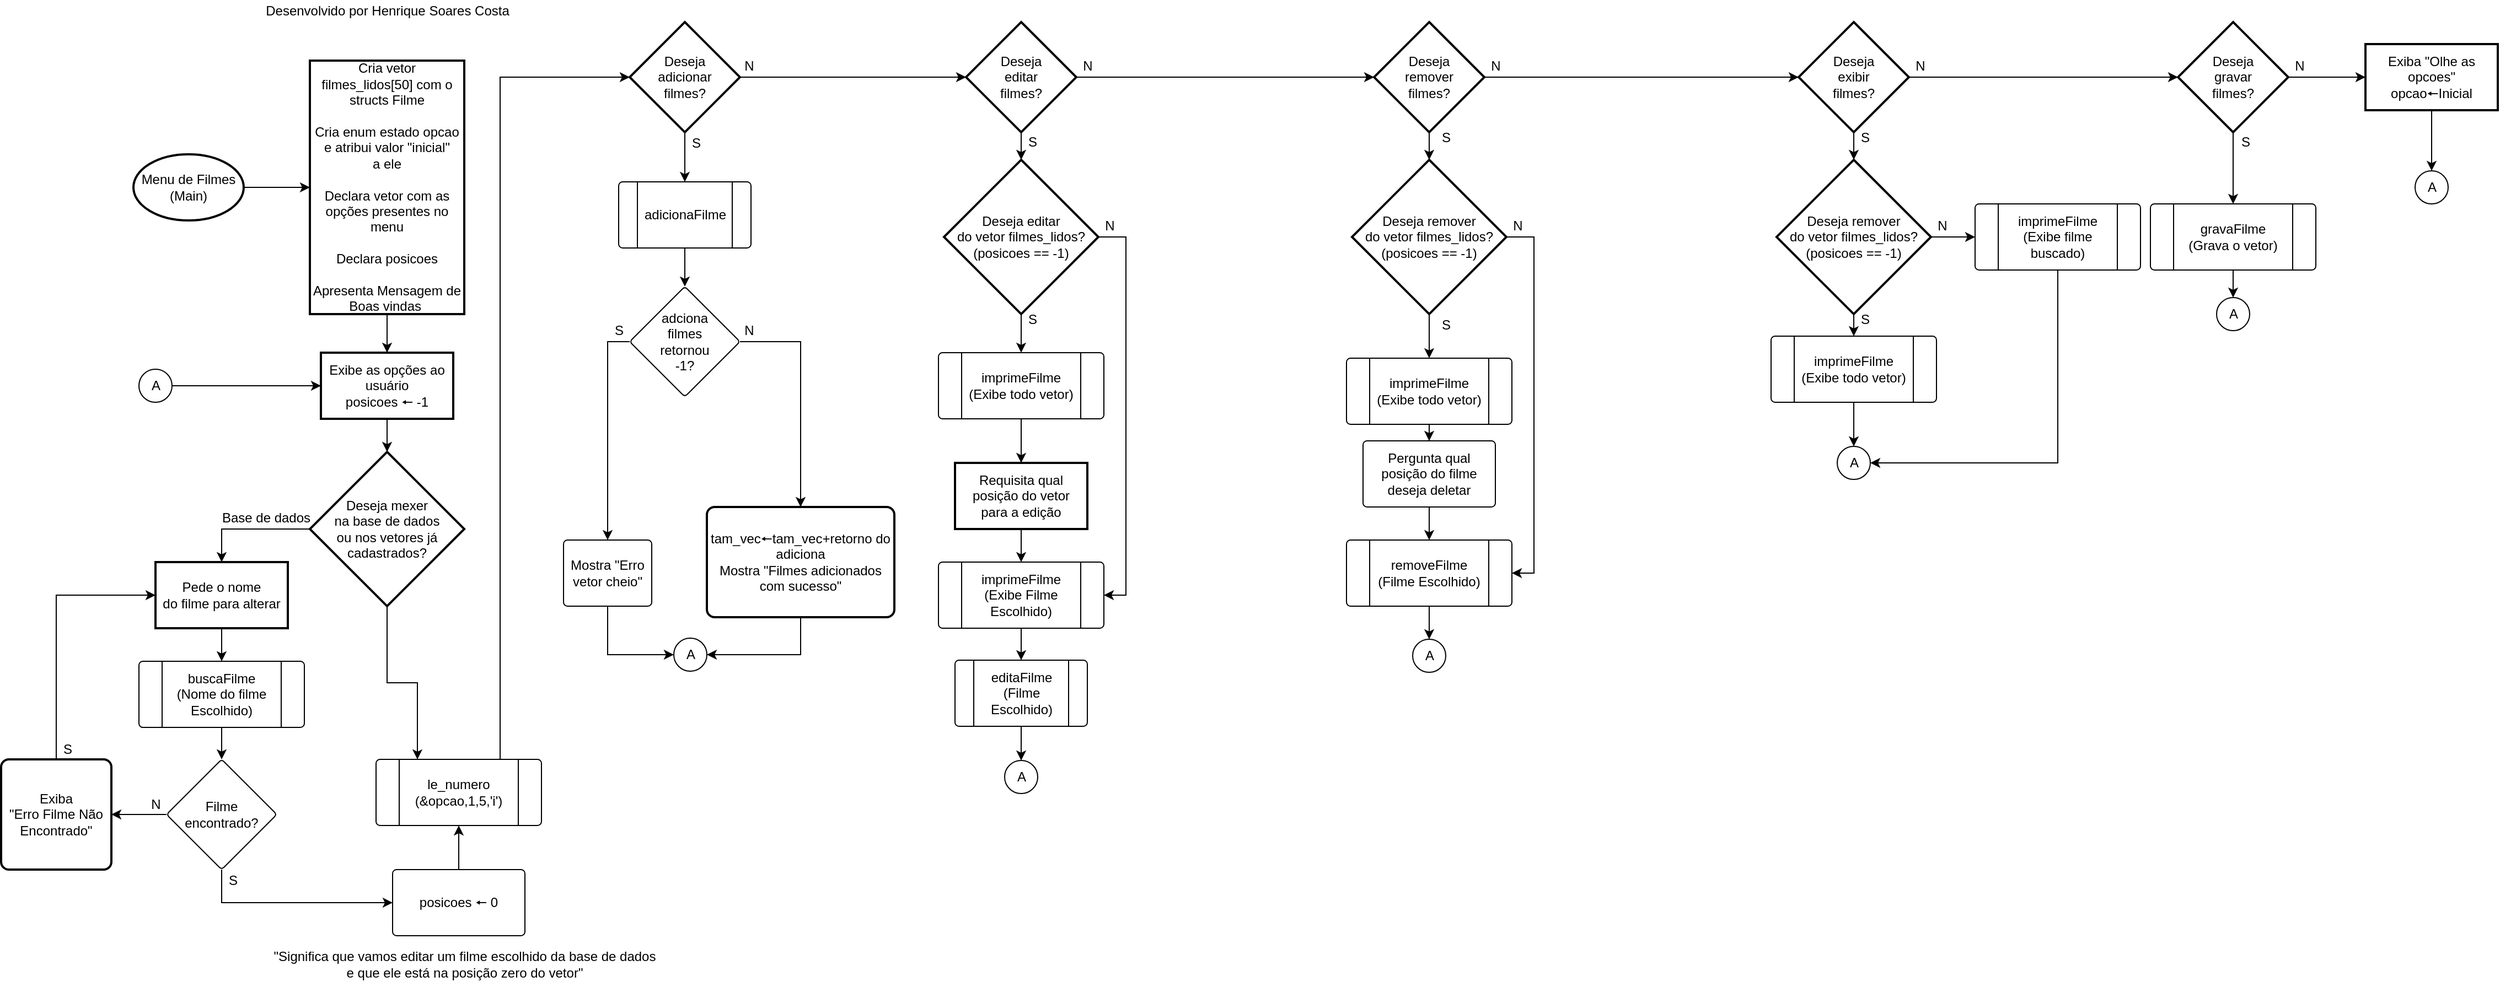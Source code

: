 <mxfile version="16.1.2" type="device"><diagram id="Ud6XmP46p4mkjTQLq35C" name="Página-1"><mxGraphModel dx="1929" dy="553" grid="1" gridSize="10" guides="1" tooltips="1" connect="1" arrows="1" fold="1" page="1" pageScale="1" pageWidth="827" pageHeight="1169" math="0" shadow="0"><root><mxCell id="0"/><mxCell id="1" parent="0"/><mxCell id="98pu4lD_lLk-Yy8EJaFT-117" style="edgeStyle=orthogonalEdgeStyle;rounded=0;orthogonalLoop=1;jettySize=auto;html=1;exitX=1;exitY=0.5;exitDx=0;exitDy=0;exitPerimeter=0;entryX=0;entryY=0.5;entryDx=0;entryDy=0;" parent="1" source="AHd52NthcPXAeGz-p5AB-1" target="AHd52NthcPXAeGz-p5AB-3" edge="1"><mxGeometry relative="1" as="geometry"/></mxCell><mxCell id="AHd52NthcPXAeGz-p5AB-1" value="Menu de Filmes&lt;br&gt;(Main)" style="strokeWidth=2;html=1;shape=mxgraph.flowchart.start_1;whiteSpace=wrap;" parent="1" vertex="1"><mxGeometry x="-200" y="140" width="100" height="60" as="geometry"/></mxCell><mxCell id="AHd52NthcPXAeGz-p5AB-2" value="Desenvolvido por Henrique Soares Costa" style="text;html=1;align=center;verticalAlign=middle;resizable=0;points=[];autosize=1;strokeColor=none;fillColor=none;" parent="1" vertex="1"><mxGeometry x="-90" width="240" height="20" as="geometry"/></mxCell><mxCell id="AHd52NthcPXAeGz-p5AB-7" value="" style="edgeStyle=orthogonalEdgeStyle;rounded=0;orthogonalLoop=1;jettySize=auto;html=1;" parent="1" source="AHd52NthcPXAeGz-p5AB-3" target="AHd52NthcPXAeGz-p5AB-6" edge="1"><mxGeometry relative="1" as="geometry"/></mxCell><mxCell id="AHd52NthcPXAeGz-p5AB-3" value="Cria vetor filmes_lidos[50] com o structs Filme&lt;br&gt;&lt;br&gt;Cria enum estado opcao&lt;br&gt;e atribui valor &quot;inicial&quot;&lt;br&gt;a ele&lt;br&gt;&lt;br&gt;Declara vetor com as opções presentes no menu&lt;br&gt;&lt;br&gt;Declara posicoes&lt;br&gt;&lt;br&gt;Apresenta Mensagem de Boas vindas&amp;nbsp;" style="whiteSpace=wrap;html=1;strokeWidth=2;" parent="1" vertex="1"><mxGeometry x="-40" y="55" width="140" height="230" as="geometry"/></mxCell><mxCell id="98pu4lD_lLk-Yy8EJaFT-124" value="" style="edgeStyle=orthogonalEdgeStyle;rounded=0;orthogonalLoop=1;jettySize=auto;html=1;" parent="1" source="AHd52NthcPXAeGz-p5AB-6" target="98pu4lD_lLk-Yy8EJaFT-123" edge="1"><mxGeometry relative="1" as="geometry"/></mxCell><mxCell id="AHd52NthcPXAeGz-p5AB-6" value="Exibe as opções ao&lt;br&gt;usuário&lt;br&gt;posicoes 🠔 -1" style="whiteSpace=wrap;html=1;strokeWidth=2;" parent="1" vertex="1"><mxGeometry x="-30" y="320" width="120" height="60" as="geometry"/></mxCell><mxCell id="98pu4lD_lLk-Yy8EJaFT-134" style="edgeStyle=orthogonalEdgeStyle;rounded=0;orthogonalLoop=1;jettySize=auto;html=1;exitX=0.75;exitY=0;exitDx=0;exitDy=0;entryX=0;entryY=0.5;entryDx=0;entryDy=0;entryPerimeter=0;" parent="1" source="AHd52NthcPXAeGz-p5AB-107" target="AHd52NthcPXAeGz-p5AB-115" edge="1"><mxGeometry relative="1" as="geometry"/></mxCell><mxCell id="AHd52NthcPXAeGz-p5AB-107" value="le_numero&lt;br&gt;(&amp;amp;opcao,1,5,'i')" style="verticalLabelPosition=middle;verticalAlign=middle;html=1;shape=process;whiteSpace=wrap;rounded=1;size=0.14;arcSize=6;labelPosition=center;align=center;" parent="1" vertex="1"><mxGeometry x="20" y="689" width="150" height="60" as="geometry"/></mxCell><mxCell id="98pu4lD_lLk-Yy8EJaFT-3" style="edgeStyle=orthogonalEdgeStyle;rounded=0;orthogonalLoop=1;jettySize=auto;html=1;exitX=0.5;exitY=1;exitDx=0;exitDy=0;exitPerimeter=0;entryX=0.5;entryY=0;entryDx=0;entryDy=0;" parent="1" source="AHd52NthcPXAeGz-p5AB-115" target="98pu4lD_lLk-Yy8EJaFT-2" edge="1"><mxGeometry relative="1" as="geometry"/></mxCell><mxCell id="98pu4lD_lLk-Yy8EJaFT-22" value="" style="edgeStyle=orthogonalEdgeStyle;rounded=0;orthogonalLoop=1;jettySize=auto;html=1;" parent="1" source="AHd52NthcPXAeGz-p5AB-115" target="98pu4lD_lLk-Yy8EJaFT-21" edge="1"><mxGeometry relative="1" as="geometry"/></mxCell><mxCell id="AHd52NthcPXAeGz-p5AB-115" value="Deseja&lt;br&gt;adicionar&lt;br&gt;filmes?" style="strokeWidth=2;html=1;shape=mxgraph.flowchart.decision;whiteSpace=wrap;" parent="1" vertex="1"><mxGeometry x="250" y="20" width="100" height="100" as="geometry"/></mxCell><mxCell id="98pu4lD_lLk-Yy8EJaFT-5" value="" style="edgeStyle=orthogonalEdgeStyle;rounded=0;orthogonalLoop=1;jettySize=auto;html=1;" parent="1" source="98pu4lD_lLk-Yy8EJaFT-2" target="98pu4lD_lLk-Yy8EJaFT-4" edge="1"><mxGeometry relative="1" as="geometry"/></mxCell><mxCell id="98pu4lD_lLk-Yy8EJaFT-2" value="adicionaFilme" style="verticalLabelPosition=middle;verticalAlign=middle;html=1;shape=process;whiteSpace=wrap;rounded=1;size=0.14;arcSize=6;labelPosition=center;align=center;" parent="1" vertex="1"><mxGeometry x="240" y="165" width="120" height="60" as="geometry"/></mxCell><mxCell id="98pu4lD_lLk-Yy8EJaFT-24" style="edgeStyle=orthogonalEdgeStyle;rounded=0;orthogonalLoop=1;jettySize=auto;html=1;exitX=0;exitY=0.5;exitDx=0;exitDy=0;entryX=0.5;entryY=0;entryDx=0;entryDy=0;" parent="1" source="98pu4lD_lLk-Yy8EJaFT-4" target="98pu4lD_lLk-Yy8EJaFT-16" edge="1"><mxGeometry relative="1" as="geometry"/></mxCell><mxCell id="98pu4lD_lLk-Yy8EJaFT-25" style="edgeStyle=orthogonalEdgeStyle;rounded=0;orthogonalLoop=1;jettySize=auto;html=1;exitX=1;exitY=0.5;exitDx=0;exitDy=0;entryX=0.5;entryY=0;entryDx=0;entryDy=0;" parent="1" source="98pu4lD_lLk-Yy8EJaFT-4" target="98pu4lD_lLk-Yy8EJaFT-7" edge="1"><mxGeometry relative="1" as="geometry"/></mxCell><mxCell id="98pu4lD_lLk-Yy8EJaFT-4" value="adciona&lt;br&gt;filmes&lt;br&gt;retornou&lt;br&gt;-1?" style="rhombus;whiteSpace=wrap;html=1;rounded=1;arcSize=6;" parent="1" vertex="1"><mxGeometry x="250" y="260" width="100" height="100" as="geometry"/></mxCell><mxCell id="98pu4lD_lLk-Yy8EJaFT-28" style="edgeStyle=orthogonalEdgeStyle;rounded=0;orthogonalLoop=1;jettySize=auto;html=1;exitX=0.5;exitY=1;exitDx=0;exitDy=0;entryX=1;entryY=0.5;entryDx=0;entryDy=0;entryPerimeter=0;" parent="1" source="98pu4lD_lLk-Yy8EJaFT-7" target="98pu4lD_lLk-Yy8EJaFT-19" edge="1"><mxGeometry relative="1" as="geometry"/></mxCell><mxCell id="98pu4lD_lLk-Yy8EJaFT-7" value="tam_vec🠔tam_vec+retorno do adiciona&lt;br&gt;Mostra &quot;Filmes adicionados com sucesso&quot;" style="rounded=1;whiteSpace=wrap;html=1;absoluteArcSize=1;arcSize=14;strokeWidth=2;" parent="1" vertex="1"><mxGeometry x="320" y="460" width="170" height="100" as="geometry"/></mxCell><mxCell id="98pu4lD_lLk-Yy8EJaFT-12" style="edgeStyle=orthogonalEdgeStyle;rounded=0;orthogonalLoop=1;jettySize=auto;html=1;exitX=1;exitY=0.5;exitDx=0;exitDy=0;exitPerimeter=0;entryX=0;entryY=0.5;entryDx=0;entryDy=0;" parent="1" source="98pu4lD_lLk-Yy8EJaFT-11" target="AHd52NthcPXAeGz-p5AB-6" edge="1"><mxGeometry relative="1" as="geometry"/></mxCell><mxCell id="98pu4lD_lLk-Yy8EJaFT-11" value="A" style="verticalLabelPosition=middle;verticalAlign=middle;html=1;shape=mxgraph.flowchart.on-page_reference;labelPosition=center;align=center;" parent="1" vertex="1"><mxGeometry x="-195" y="335" width="30" height="30" as="geometry"/></mxCell><mxCell id="98pu4lD_lLk-Yy8EJaFT-14" value="N" style="text;html=1;align=center;verticalAlign=middle;resizable=0;points=[];autosize=1;strokeColor=none;fillColor=none;" parent="1" vertex="1"><mxGeometry x="348" y="290" width="20" height="20" as="geometry"/></mxCell><mxCell id="98pu4lD_lLk-Yy8EJaFT-15" value="S" style="text;html=1;align=center;verticalAlign=middle;resizable=0;points=[];autosize=1;strokeColor=none;fillColor=none;" parent="1" vertex="1"><mxGeometry x="300" y="120" width="20" height="20" as="geometry"/></mxCell><mxCell id="98pu4lD_lLk-Yy8EJaFT-27" style="edgeStyle=orthogonalEdgeStyle;rounded=0;orthogonalLoop=1;jettySize=auto;html=1;exitX=0.5;exitY=1;exitDx=0;exitDy=0;entryX=0;entryY=0.5;entryDx=0;entryDy=0;entryPerimeter=0;" parent="1" source="98pu4lD_lLk-Yy8EJaFT-16" target="98pu4lD_lLk-Yy8EJaFT-19" edge="1"><mxGeometry relative="1" as="geometry"/></mxCell><mxCell id="98pu4lD_lLk-Yy8EJaFT-16" value="Mostra &quot;Erro vetor cheio&quot;" style="whiteSpace=wrap;html=1;rounded=1;arcSize=6;" parent="1" vertex="1"><mxGeometry x="190" y="490" width="80" height="60" as="geometry"/></mxCell><mxCell id="98pu4lD_lLk-Yy8EJaFT-19" value="A" style="verticalLabelPosition=middle;verticalAlign=middle;html=1;shape=mxgraph.flowchart.on-page_reference;labelPosition=center;align=center;" parent="1" vertex="1"><mxGeometry x="290" y="579" width="30" height="30" as="geometry"/></mxCell><mxCell id="98pu4lD_lLk-Yy8EJaFT-55" value="" style="edgeStyle=orthogonalEdgeStyle;rounded=0;orthogonalLoop=1;jettySize=auto;html=1;" parent="1" source="98pu4lD_lLk-Yy8EJaFT-21" target="98pu4lD_lLk-Yy8EJaFT-54" edge="1"><mxGeometry relative="1" as="geometry"/></mxCell><mxCell id="fxaLZQogi-Dg_vudFJuK-3" style="edgeStyle=orthogonalEdgeStyle;rounded=0;orthogonalLoop=1;jettySize=auto;html=1;exitX=0.5;exitY=1;exitDx=0;exitDy=0;exitPerimeter=0;entryX=0.5;entryY=0;entryDx=0;entryDy=0;" edge="1" parent="1" source="98pu4lD_lLk-Yy8EJaFT-21" target="98pu4lD_lLk-Yy8EJaFT-32"><mxGeometry relative="1" as="geometry"/></mxCell><mxCell id="98pu4lD_lLk-Yy8EJaFT-21" value="Deseja&lt;br&gt;editar&lt;br&gt;filmes?" style="strokeWidth=2;html=1;shape=mxgraph.flowchart.decision;whiteSpace=wrap;" parent="1" vertex="1"><mxGeometry x="555" y="20" width="100" height="100" as="geometry"/></mxCell><mxCell id="98pu4lD_lLk-Yy8EJaFT-23" value="N" style="text;html=1;align=center;verticalAlign=middle;resizable=0;points=[];autosize=1;strokeColor=none;fillColor=none;" parent="1" vertex="1"><mxGeometry x="348" y="50" width="20" height="20" as="geometry"/></mxCell><mxCell id="98pu4lD_lLk-Yy8EJaFT-26" value="S" style="text;html=1;align=center;verticalAlign=middle;resizable=0;points=[];autosize=1;strokeColor=none;fillColor=none;" parent="1" vertex="1"><mxGeometry x="230" y="290" width="20" height="20" as="geometry"/></mxCell><mxCell id="98pu4lD_lLk-Yy8EJaFT-31" value="S" style="text;html=1;align=center;verticalAlign=middle;resizable=0;points=[];autosize=1;strokeColor=none;fillColor=none;" parent="1" vertex="1"><mxGeometry x="605" y="119" width="20" height="20" as="geometry"/></mxCell><mxCell id="98pu4lD_lLk-Yy8EJaFT-58" style="edgeStyle=orthogonalEdgeStyle;rounded=0;orthogonalLoop=1;jettySize=auto;html=1;exitX=0.5;exitY=1;exitDx=0;exitDy=0;entryX=0.5;entryY=0;entryDx=0;entryDy=0;" parent="1" source="98pu4lD_lLk-Yy8EJaFT-32" target="98pu4lD_lLk-Yy8EJaFT-57" edge="1"><mxGeometry relative="1" as="geometry"/></mxCell><mxCell id="98pu4lD_lLk-Yy8EJaFT-135" style="edgeStyle=orthogonalEdgeStyle;rounded=0;orthogonalLoop=1;jettySize=auto;html=1;exitX=1;exitY=0.5;exitDx=0;exitDy=0;entryX=1;entryY=0.5;entryDx=0;entryDy=0;" parent="1" source="98pu4lD_lLk-Yy8EJaFT-32" target="98pu4lD_lLk-Yy8EJaFT-39" edge="1"><mxGeometry relative="1" as="geometry"/></mxCell><mxCell id="98pu4lD_lLk-Yy8EJaFT-32" value="Deseja editar &lt;br&gt;do vetor filmes_lidos?&lt;br&gt;(posicoes == -1)" style="rhombus;whiteSpace=wrap;html=1;strokeWidth=2;" parent="1" vertex="1"><mxGeometry x="535" y="145" width="140" height="140" as="geometry"/></mxCell><mxCell id="98pu4lD_lLk-Yy8EJaFT-40" style="edgeStyle=orthogonalEdgeStyle;rounded=0;orthogonalLoop=1;jettySize=auto;html=1;exitX=0.5;exitY=1;exitDx=0;exitDy=0;entryX=0.5;entryY=0;entryDx=0;entryDy=0;" parent="1" source="98pu4lD_lLk-Yy8EJaFT-34" target="98pu4lD_lLk-Yy8EJaFT-39" edge="1"><mxGeometry relative="1" as="geometry"/></mxCell><mxCell id="98pu4lD_lLk-Yy8EJaFT-34" value="Requisita qual posição do vetor&lt;br&gt;para a edição" style="whiteSpace=wrap;html=1;strokeWidth=2;" parent="1" vertex="1"><mxGeometry x="545" y="420" width="120" height="60" as="geometry"/></mxCell><mxCell id="98pu4lD_lLk-Yy8EJaFT-36" value="S" style="text;html=1;align=center;verticalAlign=middle;resizable=0;points=[];autosize=1;strokeColor=none;fillColor=none;" parent="1" vertex="1"><mxGeometry x="605" y="280" width="20" height="20" as="geometry"/></mxCell><mxCell id="98pu4lD_lLk-Yy8EJaFT-42" style="edgeStyle=orthogonalEdgeStyle;rounded=0;orthogonalLoop=1;jettySize=auto;html=1;exitX=0.5;exitY=1;exitDx=0;exitDy=0;entryX=0.5;entryY=0;entryDx=0;entryDy=0;" parent="1" source="98pu4lD_lLk-Yy8EJaFT-39" target="98pu4lD_lLk-Yy8EJaFT-41" edge="1"><mxGeometry relative="1" as="geometry"/></mxCell><mxCell id="98pu4lD_lLk-Yy8EJaFT-39" value="imprimeFilme&lt;br&gt;(Exibe Filme Escolhido)" style="verticalLabelPosition=middle;verticalAlign=middle;html=1;shape=process;whiteSpace=wrap;rounded=1;size=0.14;arcSize=6;labelPosition=center;align=center;" parent="1" vertex="1"><mxGeometry x="530" y="510" width="150" height="60" as="geometry"/></mxCell><mxCell id="98pu4lD_lLk-Yy8EJaFT-44" style="edgeStyle=orthogonalEdgeStyle;rounded=0;orthogonalLoop=1;jettySize=auto;html=1;exitX=0.5;exitY=1;exitDx=0;exitDy=0;entryX=0.5;entryY=0;entryDx=0;entryDy=0;entryPerimeter=0;" parent="1" source="98pu4lD_lLk-Yy8EJaFT-41" target="98pu4lD_lLk-Yy8EJaFT-43" edge="1"><mxGeometry relative="1" as="geometry"/></mxCell><mxCell id="98pu4lD_lLk-Yy8EJaFT-41" value="editaFilme&lt;br&gt;(Filme Escolhido)" style="verticalLabelPosition=middle;verticalAlign=middle;html=1;shape=process;whiteSpace=wrap;rounded=1;size=0.14;arcSize=6;labelPosition=center;align=center;" parent="1" vertex="1"><mxGeometry x="545" y="599" width="120" height="60" as="geometry"/></mxCell><mxCell id="98pu4lD_lLk-Yy8EJaFT-43" value="A" style="verticalLabelPosition=middle;verticalAlign=middle;html=1;shape=mxgraph.flowchart.on-page_reference;labelPosition=center;align=center;" parent="1" vertex="1"><mxGeometry x="590" y="690" width="30" height="30" as="geometry"/></mxCell><mxCell id="98pu4lD_lLk-Yy8EJaFT-47" value="N" style="text;html=1;align=center;verticalAlign=middle;resizable=0;points=[];autosize=1;strokeColor=none;fillColor=none;" parent="1" vertex="1"><mxGeometry x="675" y="195" width="20" height="20" as="geometry"/></mxCell><mxCell id="98pu4lD_lLk-Yy8EJaFT-84" value="" style="edgeStyle=orthogonalEdgeStyle;rounded=0;orthogonalLoop=1;jettySize=auto;html=1;" parent="1" source="98pu4lD_lLk-Yy8EJaFT-54" target="98pu4lD_lLk-Yy8EJaFT-83" edge="1"><mxGeometry relative="1" as="geometry"/></mxCell><mxCell id="fxaLZQogi-Dg_vudFJuK-6" style="edgeStyle=orthogonalEdgeStyle;rounded=0;orthogonalLoop=1;jettySize=auto;html=1;exitX=0.5;exitY=1;exitDx=0;exitDy=0;exitPerimeter=0;entryX=0.5;entryY=0;entryDx=0;entryDy=0;" edge="1" parent="1" source="98pu4lD_lLk-Yy8EJaFT-54" target="fxaLZQogi-Dg_vudFJuK-4"><mxGeometry relative="1" as="geometry"/></mxCell><mxCell id="98pu4lD_lLk-Yy8EJaFT-54" value="Deseja&lt;br&gt;remover&lt;br&gt;filmes?" style="strokeWidth=2;html=1;shape=mxgraph.flowchart.decision;whiteSpace=wrap;" parent="1" vertex="1"><mxGeometry x="925" y="20" width="100" height="100" as="geometry"/></mxCell><mxCell id="98pu4lD_lLk-Yy8EJaFT-56" value="N" style="text;html=1;align=center;verticalAlign=middle;resizable=0;points=[];autosize=1;strokeColor=none;fillColor=none;" parent="1" vertex="1"><mxGeometry x="655" y="50" width="20" height="20" as="geometry"/></mxCell><mxCell id="98pu4lD_lLk-Yy8EJaFT-59" style="edgeStyle=orthogonalEdgeStyle;rounded=0;orthogonalLoop=1;jettySize=auto;html=1;exitX=0.5;exitY=1;exitDx=0;exitDy=0;entryX=0.5;entryY=0;entryDx=0;entryDy=0;" parent="1" source="98pu4lD_lLk-Yy8EJaFT-57" target="98pu4lD_lLk-Yy8EJaFT-34" edge="1"><mxGeometry relative="1" as="geometry"/></mxCell><mxCell id="98pu4lD_lLk-Yy8EJaFT-57" value="imprimeFilme&lt;br&gt;(Exibe todo vetor)" style="verticalLabelPosition=middle;verticalAlign=middle;html=1;shape=process;whiteSpace=wrap;rounded=1;size=0.14;arcSize=6;labelPosition=center;align=center;" parent="1" vertex="1"><mxGeometry x="530" y="320" width="150" height="60" as="geometry"/></mxCell><mxCell id="98pu4lD_lLk-Yy8EJaFT-64" value="" style="edgeStyle=orthogonalEdgeStyle;rounded=0;orthogonalLoop=1;jettySize=auto;html=1;" parent="1" source="98pu4lD_lLk-Yy8EJaFT-61" target="98pu4lD_lLk-Yy8EJaFT-63" edge="1"><mxGeometry relative="1" as="geometry"/></mxCell><mxCell id="98pu4lD_lLk-Yy8EJaFT-61" value="imprimeFilme&lt;br&gt;(Exibe todo vetor)" style="verticalLabelPosition=middle;verticalAlign=middle;html=1;shape=process;whiteSpace=wrap;rounded=1;size=0.14;arcSize=6;labelPosition=center;align=center;" parent="1" vertex="1"><mxGeometry x="900" y="325" width="150" height="60" as="geometry"/></mxCell><mxCell id="98pu4lD_lLk-Yy8EJaFT-78" style="edgeStyle=orthogonalEdgeStyle;rounded=0;orthogonalLoop=1;jettySize=auto;html=1;exitX=0.5;exitY=1;exitDx=0;exitDy=0;entryX=0.5;entryY=0;entryDx=0;entryDy=0;" parent="1" source="98pu4lD_lLk-Yy8EJaFT-63" target="98pu4lD_lLk-Yy8EJaFT-77" edge="1"><mxGeometry relative="1" as="geometry"/></mxCell><mxCell id="98pu4lD_lLk-Yy8EJaFT-63" value="Pergunta qual posição do filme&lt;br&gt;deseja deletar" style="whiteSpace=wrap;html=1;rounded=1;arcSize=6;" parent="1" vertex="1"><mxGeometry x="915" y="400" width="120" height="60" as="geometry"/></mxCell><mxCell id="98pu4lD_lLk-Yy8EJaFT-65" value="S" style="text;html=1;align=center;verticalAlign=middle;resizable=0;points=[];autosize=1;strokeColor=none;fillColor=none;" parent="1" vertex="1"><mxGeometry x="980" y="115" width="20" height="20" as="geometry"/></mxCell><mxCell id="98pu4lD_lLk-Yy8EJaFT-82" style="edgeStyle=orthogonalEdgeStyle;rounded=0;orthogonalLoop=1;jettySize=auto;html=1;exitX=0.5;exitY=1;exitDx=0;exitDy=0;entryX=0.5;entryY=0;entryDx=0;entryDy=0;entryPerimeter=0;" parent="1" source="98pu4lD_lLk-Yy8EJaFT-77" target="98pu4lD_lLk-Yy8EJaFT-81" edge="1"><mxGeometry relative="1" as="geometry"/></mxCell><mxCell id="98pu4lD_lLk-Yy8EJaFT-77" value="removeFilme&lt;br&gt;(Filme Escolhido)" style="verticalLabelPosition=middle;verticalAlign=middle;html=1;shape=process;whiteSpace=wrap;rounded=1;size=0.14;arcSize=6;labelPosition=center;align=center;" parent="1" vertex="1"><mxGeometry x="900" y="490" width="150" height="60" as="geometry"/></mxCell><mxCell id="98pu4lD_lLk-Yy8EJaFT-80" value="N" style="text;html=1;align=center;verticalAlign=middle;resizable=0;points=[];autosize=1;strokeColor=none;fillColor=none;" parent="1" vertex="1"><mxGeometry x="1045" y="195" width="20" height="20" as="geometry"/></mxCell><mxCell id="98pu4lD_lLk-Yy8EJaFT-81" value="A" style="verticalLabelPosition=middle;verticalAlign=middle;html=1;shape=mxgraph.flowchart.on-page_reference;labelPosition=center;align=center;" parent="1" vertex="1"><mxGeometry x="960" y="580" width="30" height="30" as="geometry"/></mxCell><mxCell id="98pu4lD_lLk-Yy8EJaFT-105" value="" style="edgeStyle=orthogonalEdgeStyle;rounded=0;orthogonalLoop=1;jettySize=auto;html=1;" parent="1" source="98pu4lD_lLk-Yy8EJaFT-83" target="98pu4lD_lLk-Yy8EJaFT-104" edge="1"><mxGeometry relative="1" as="geometry"/></mxCell><mxCell id="fxaLZQogi-Dg_vudFJuK-10" style="edgeStyle=orthogonalEdgeStyle;rounded=0;orthogonalLoop=1;jettySize=auto;html=1;exitX=0.5;exitY=1;exitDx=0;exitDy=0;exitPerimeter=0;entryX=0.5;entryY=0;entryDx=0;entryDy=0;" edge="1" parent="1" source="98pu4lD_lLk-Yy8EJaFT-83" target="fxaLZQogi-Dg_vudFJuK-9"><mxGeometry relative="1" as="geometry"/></mxCell><mxCell id="98pu4lD_lLk-Yy8EJaFT-83" value="Deseja&lt;br&gt;exibir&lt;br&gt;filmes?" style="strokeWidth=2;html=1;shape=mxgraph.flowchart.decision;whiteSpace=wrap;" parent="1" vertex="1"><mxGeometry x="1310" y="20" width="100" height="100" as="geometry"/></mxCell><mxCell id="98pu4lD_lLk-Yy8EJaFT-85" value="N" style="text;html=1;align=center;verticalAlign=middle;resizable=0;points=[];autosize=1;strokeColor=none;fillColor=none;" parent="1" vertex="1"><mxGeometry x="1025" y="50" width="20" height="20" as="geometry"/></mxCell><mxCell id="98pu4lD_lLk-Yy8EJaFT-88" value="S" style="text;html=1;align=center;verticalAlign=middle;resizable=0;points=[];autosize=1;strokeColor=none;fillColor=none;" parent="1" vertex="1"><mxGeometry x="1360" y="115" width="20" height="20" as="geometry"/></mxCell><mxCell id="98pu4lD_lLk-Yy8EJaFT-103" style="edgeStyle=orthogonalEdgeStyle;rounded=0;orthogonalLoop=1;jettySize=auto;html=1;exitX=0.5;exitY=1;exitDx=0;exitDy=0;entryX=0.5;entryY=0;entryDx=0;entryDy=0;entryPerimeter=0;" parent="1" source="98pu4lD_lLk-Yy8EJaFT-91" target="98pu4lD_lLk-Yy8EJaFT-101" edge="1"><mxGeometry relative="1" as="geometry"/></mxCell><mxCell id="98pu4lD_lLk-Yy8EJaFT-91" value="imprimeFilme&lt;br&gt;(Exibe todo vetor)" style="verticalLabelPosition=middle;verticalAlign=middle;html=1;shape=process;whiteSpace=wrap;rounded=1;size=0.14;arcSize=6;labelPosition=center;align=center;" parent="1" vertex="1"><mxGeometry x="1285" y="305" width="150" height="60" as="geometry"/></mxCell><mxCell id="98pu4lD_lLk-Yy8EJaFT-97" value="S" style="text;html=1;align=center;verticalAlign=middle;resizable=0;points=[];autosize=1;strokeColor=none;fillColor=none;" parent="1" vertex="1"><mxGeometry x="1360" y="280" width="20" height="20" as="geometry"/></mxCell><mxCell id="98pu4lD_lLk-Yy8EJaFT-98" value="N" style="text;html=1;align=center;verticalAlign=middle;resizable=0;points=[];autosize=1;strokeColor=none;fillColor=none;" parent="1" vertex="1"><mxGeometry x="1430" y="195" width="20" height="20" as="geometry"/></mxCell><mxCell id="98pu4lD_lLk-Yy8EJaFT-138" style="edgeStyle=orthogonalEdgeStyle;rounded=0;orthogonalLoop=1;jettySize=auto;html=1;exitX=0.5;exitY=1;exitDx=0;exitDy=0;entryX=1;entryY=0.5;entryDx=0;entryDy=0;entryPerimeter=0;" parent="1" source="98pu4lD_lLk-Yy8EJaFT-99" target="98pu4lD_lLk-Yy8EJaFT-101" edge="1"><mxGeometry relative="1" as="geometry"/></mxCell><mxCell id="98pu4lD_lLk-Yy8EJaFT-99" value="imprimeFilme&lt;br&gt;(Exibe filme buscado)" style="verticalLabelPosition=middle;verticalAlign=middle;html=1;shape=process;whiteSpace=wrap;rounded=1;size=0.14;arcSize=6;labelPosition=center;align=center;" parent="1" vertex="1"><mxGeometry x="1470" y="185" width="150" height="60" as="geometry"/></mxCell><mxCell id="98pu4lD_lLk-Yy8EJaFT-101" value="A" style="verticalLabelPosition=middle;verticalAlign=middle;html=1;shape=mxgraph.flowchart.on-page_reference;labelPosition=center;align=center;" parent="1" vertex="1"><mxGeometry x="1345" y="405" width="30" height="30" as="geometry"/></mxCell><mxCell id="98pu4lD_lLk-Yy8EJaFT-109" style="edgeStyle=orthogonalEdgeStyle;rounded=0;orthogonalLoop=1;jettySize=auto;html=1;exitX=0.5;exitY=1;exitDx=0;exitDy=0;exitPerimeter=0;entryX=0.5;entryY=0;entryDx=0;entryDy=0;" parent="1" source="98pu4lD_lLk-Yy8EJaFT-104" target="98pu4lD_lLk-Yy8EJaFT-107" edge="1"><mxGeometry relative="1" as="geometry"/></mxCell><mxCell id="98pu4lD_lLk-Yy8EJaFT-141" value="" style="edgeStyle=orthogonalEdgeStyle;rounded=0;orthogonalLoop=1;jettySize=auto;html=1;" parent="1" source="98pu4lD_lLk-Yy8EJaFT-104" target="98pu4lD_lLk-Yy8EJaFT-140" edge="1"><mxGeometry relative="1" as="geometry"/></mxCell><mxCell id="98pu4lD_lLk-Yy8EJaFT-104" value="Deseja&lt;br&gt;gravar&lt;br&gt;filmes?" style="strokeWidth=2;html=1;shape=mxgraph.flowchart.decision;whiteSpace=wrap;" parent="1" vertex="1"><mxGeometry x="1654" y="20" width="100" height="100" as="geometry"/></mxCell><mxCell id="98pu4lD_lLk-Yy8EJaFT-106" value="N" style="text;html=1;align=center;verticalAlign=middle;resizable=0;points=[];autosize=1;strokeColor=none;fillColor=none;" parent="1" vertex="1"><mxGeometry x="1410" y="50" width="20" height="20" as="geometry"/></mxCell><mxCell id="98pu4lD_lLk-Yy8EJaFT-113" style="edgeStyle=orthogonalEdgeStyle;rounded=0;orthogonalLoop=1;jettySize=auto;html=1;exitX=0.5;exitY=1;exitDx=0;exitDy=0;entryX=0.5;entryY=0;entryDx=0;entryDy=0;entryPerimeter=0;" parent="1" source="98pu4lD_lLk-Yy8EJaFT-107" target="98pu4lD_lLk-Yy8EJaFT-112" edge="1"><mxGeometry relative="1" as="geometry"/></mxCell><mxCell id="98pu4lD_lLk-Yy8EJaFT-107" value="gravaFilme&lt;br&gt;(Grava o vetor)" style="verticalLabelPosition=middle;verticalAlign=middle;html=1;shape=process;whiteSpace=wrap;rounded=1;size=0.14;arcSize=6;labelPosition=center;align=center;" parent="1" vertex="1"><mxGeometry x="1629" y="185" width="150" height="60" as="geometry"/></mxCell><mxCell id="98pu4lD_lLk-Yy8EJaFT-110" value="S" style="text;html=1;align=center;verticalAlign=middle;resizable=0;points=[];autosize=1;strokeColor=none;fillColor=none;" parent="1" vertex="1"><mxGeometry x="1705" y="119" width="20" height="20" as="geometry"/></mxCell><mxCell id="98pu4lD_lLk-Yy8EJaFT-112" value="A" style="verticalLabelPosition=middle;verticalAlign=middle;html=1;shape=mxgraph.flowchart.on-page_reference;labelPosition=center;align=center;" parent="1" vertex="1"><mxGeometry x="1689" y="270" width="30" height="30" as="geometry"/></mxCell><mxCell id="98pu4lD_lLk-Yy8EJaFT-145" value="" style="edgeStyle=orthogonalEdgeStyle;rounded=0;orthogonalLoop=1;jettySize=auto;html=1;" parent="1" source="98pu4lD_lLk-Yy8EJaFT-121" target="98pu4lD_lLk-Yy8EJaFT-144" edge="1"><mxGeometry relative="1" as="geometry"/></mxCell><mxCell id="98pu4lD_lLk-Yy8EJaFT-121" value="buscaFilme&lt;br&gt;(Nome do filme&lt;br&gt;Escolhido)" style="verticalLabelPosition=middle;verticalAlign=middle;html=1;shape=process;whiteSpace=wrap;rounded=1;size=0.14;arcSize=6;labelPosition=center;align=center;" parent="1" vertex="1"><mxGeometry x="-195" y="600" width="150" height="60" as="geometry"/></mxCell><mxCell id="98pu4lD_lLk-Yy8EJaFT-127" style="edgeStyle=orthogonalEdgeStyle;rounded=0;orthogonalLoop=1;jettySize=auto;html=1;exitX=0;exitY=0.5;exitDx=0;exitDy=0;entryX=0.5;entryY=0;entryDx=0;entryDy=0;" parent="1" source="98pu4lD_lLk-Yy8EJaFT-123" target="98pu4lD_lLk-Yy8EJaFT-125" edge="1"><mxGeometry relative="1" as="geometry"/></mxCell><mxCell id="98pu4lD_lLk-Yy8EJaFT-133" style="edgeStyle=orthogonalEdgeStyle;rounded=0;orthogonalLoop=1;jettySize=auto;html=1;exitX=0.5;exitY=1;exitDx=0;exitDy=0;entryX=0.25;entryY=0;entryDx=0;entryDy=0;" parent="1" source="98pu4lD_lLk-Yy8EJaFT-123" target="AHd52NthcPXAeGz-p5AB-107" edge="1"><mxGeometry relative="1" as="geometry"/></mxCell><mxCell id="98pu4lD_lLk-Yy8EJaFT-123" value="Deseja mexer&lt;br&gt;na base de dados&lt;br&gt;ou nos vetores já &lt;br&gt;cadastrados?" style="rhombus;whiteSpace=wrap;html=1;strokeWidth=2;" parent="1" vertex="1"><mxGeometry x="-40" y="410" width="140" height="140" as="geometry"/></mxCell><mxCell id="98pu4lD_lLk-Yy8EJaFT-128" style="edgeStyle=orthogonalEdgeStyle;rounded=0;orthogonalLoop=1;jettySize=auto;html=1;exitX=0.5;exitY=1;exitDx=0;exitDy=0;entryX=0.5;entryY=0;entryDx=0;entryDy=0;" parent="1" source="98pu4lD_lLk-Yy8EJaFT-125" target="98pu4lD_lLk-Yy8EJaFT-121" edge="1"><mxGeometry relative="1" as="geometry"/></mxCell><mxCell id="98pu4lD_lLk-Yy8EJaFT-125" value="&lt;span&gt;Pede o nome&lt;/span&gt;&lt;br&gt;&lt;span&gt;do filme para alterar&lt;/span&gt;" style="whiteSpace=wrap;html=1;strokeWidth=2;" parent="1" vertex="1"><mxGeometry x="-180" y="510" width="120" height="60" as="geometry"/></mxCell><mxCell id="98pu4lD_lLk-Yy8EJaFT-146" style="edgeStyle=orthogonalEdgeStyle;rounded=0;orthogonalLoop=1;jettySize=auto;html=1;exitX=0.5;exitY=0;exitDx=0;exitDy=0;entryX=0.5;entryY=1;entryDx=0;entryDy=0;" parent="1" source="98pu4lD_lLk-Yy8EJaFT-129" target="AHd52NthcPXAeGz-p5AB-107" edge="1"><mxGeometry relative="1" as="geometry"/></mxCell><mxCell id="98pu4lD_lLk-Yy8EJaFT-129" value="posicoes 🠔 0" style="whiteSpace=wrap;html=1;rounded=1;arcSize=6;" parent="1" vertex="1"><mxGeometry x="35" y="789" width="120" height="60" as="geometry"/></mxCell><mxCell id="98pu4lD_lLk-Yy8EJaFT-143" style="edgeStyle=orthogonalEdgeStyle;rounded=0;orthogonalLoop=1;jettySize=auto;html=1;exitX=0.5;exitY=1;exitDx=0;exitDy=0;entryX=0.5;entryY=0;entryDx=0;entryDy=0;entryPerimeter=0;" parent="1" source="98pu4lD_lLk-Yy8EJaFT-140" target="98pu4lD_lLk-Yy8EJaFT-142" edge="1"><mxGeometry relative="1" as="geometry"/></mxCell><mxCell id="98pu4lD_lLk-Yy8EJaFT-140" value="Exiba &quot;Olhe as opcoes&quot;&lt;br&gt;opcao🠔Inicial" style="whiteSpace=wrap;html=1;strokeWidth=2;" parent="1" vertex="1"><mxGeometry x="1824" y="40" width="120" height="60" as="geometry"/></mxCell><mxCell id="98pu4lD_lLk-Yy8EJaFT-142" value="A" style="verticalLabelPosition=middle;verticalAlign=middle;html=1;shape=mxgraph.flowchart.on-page_reference;labelPosition=center;align=center;" parent="1" vertex="1"><mxGeometry x="1869" y="155" width="30" height="30" as="geometry"/></mxCell><mxCell id="98pu4lD_lLk-Yy8EJaFT-147" style="edgeStyle=orthogonalEdgeStyle;rounded=0;orthogonalLoop=1;jettySize=auto;html=1;exitX=0.5;exitY=1;exitDx=0;exitDy=0;entryX=0;entryY=0.5;entryDx=0;entryDy=0;" parent="1" source="98pu4lD_lLk-Yy8EJaFT-144" target="98pu4lD_lLk-Yy8EJaFT-129" edge="1"><mxGeometry relative="1" as="geometry"/></mxCell><mxCell id="98pu4lD_lLk-Yy8EJaFT-151" style="edgeStyle=orthogonalEdgeStyle;rounded=0;orthogonalLoop=1;jettySize=auto;html=1;exitX=0;exitY=0.5;exitDx=0;exitDy=0;entryX=1;entryY=0.5;entryDx=0;entryDy=0;" parent="1" source="98pu4lD_lLk-Yy8EJaFT-144" target="98pu4lD_lLk-Yy8EJaFT-150" edge="1"><mxGeometry relative="1" as="geometry"/></mxCell><mxCell id="98pu4lD_lLk-Yy8EJaFT-144" value="Filme encontrado?" style="rhombus;whiteSpace=wrap;html=1;rounded=1;arcSize=6;" parent="1" vertex="1"><mxGeometry x="-170" y="689" width="100" height="100" as="geometry"/></mxCell><mxCell id="98pu4lD_lLk-Yy8EJaFT-148" value="S" style="text;html=1;align=center;verticalAlign=middle;resizable=0;points=[];autosize=1;strokeColor=none;fillColor=none;" parent="1" vertex="1"><mxGeometry x="-120" y="789" width="20" height="20" as="geometry"/></mxCell><mxCell id="98pu4lD_lLk-Yy8EJaFT-153" style="edgeStyle=orthogonalEdgeStyle;rounded=0;orthogonalLoop=1;jettySize=auto;html=1;exitX=0.5;exitY=0;exitDx=0;exitDy=0;entryX=0;entryY=0.5;entryDx=0;entryDy=0;" parent="1" source="98pu4lD_lLk-Yy8EJaFT-150" target="98pu4lD_lLk-Yy8EJaFT-125" edge="1"><mxGeometry relative="1" as="geometry"/></mxCell><mxCell id="98pu4lD_lLk-Yy8EJaFT-150" value="Exiba&lt;br&gt;&quot;Erro Filme Não Encontrado&quot;" style="rounded=1;whiteSpace=wrap;html=1;absoluteArcSize=1;arcSize=14;strokeWidth=2;" parent="1" vertex="1"><mxGeometry x="-320" y="689" width="100" height="100" as="geometry"/></mxCell><mxCell id="98pu4lD_lLk-Yy8EJaFT-152" value="N" style="text;html=1;align=center;verticalAlign=middle;resizable=0;points=[];autosize=1;strokeColor=none;fillColor=none;" parent="1" vertex="1"><mxGeometry x="-190" y="720" width="20" height="20" as="geometry"/></mxCell><mxCell id="98pu4lD_lLk-Yy8EJaFT-154" value="S" style="text;html=1;align=center;verticalAlign=middle;resizable=0;points=[];autosize=1;strokeColor=none;fillColor=none;" parent="1" vertex="1"><mxGeometry x="-270" y="670" width="20" height="20" as="geometry"/></mxCell><mxCell id="fxaLZQogi-Dg_vudFJuK-1" value="Base de dados" style="text;html=1;align=center;verticalAlign=middle;resizable=0;points=[];autosize=1;strokeColor=none;fillColor=none;" vertex="1" parent="1"><mxGeometry x="-130" y="460" width="100" height="20" as="geometry"/></mxCell><mxCell id="fxaLZQogi-Dg_vudFJuK-2" value="&quot;Significa que vamos editar um filme escolhido da base de dados&lt;br&gt;e que ele está na posição zero do vetor&quot;" style="text;html=1;align=center;verticalAlign=middle;resizable=0;points=[];autosize=1;strokeColor=none;fillColor=none;" vertex="1" parent="1"><mxGeometry x="-80" y="860" width="360" height="30" as="geometry"/></mxCell><mxCell id="fxaLZQogi-Dg_vudFJuK-5" style="edgeStyle=orthogonalEdgeStyle;rounded=0;orthogonalLoop=1;jettySize=auto;html=1;exitX=0.5;exitY=1;exitDx=0;exitDy=0;entryX=0.5;entryY=0;entryDx=0;entryDy=0;" edge="1" parent="1" source="fxaLZQogi-Dg_vudFJuK-4" target="98pu4lD_lLk-Yy8EJaFT-61"><mxGeometry relative="1" as="geometry"/></mxCell><mxCell id="fxaLZQogi-Dg_vudFJuK-8" style="edgeStyle=orthogonalEdgeStyle;rounded=0;orthogonalLoop=1;jettySize=auto;html=1;exitX=1;exitY=0.5;exitDx=0;exitDy=0;entryX=1;entryY=0.5;entryDx=0;entryDy=0;" edge="1" parent="1" source="fxaLZQogi-Dg_vudFJuK-4" target="98pu4lD_lLk-Yy8EJaFT-77"><mxGeometry relative="1" as="geometry"/></mxCell><mxCell id="fxaLZQogi-Dg_vudFJuK-4" value="Deseja remover&lt;br&gt;do vetor filmes_lidos?&lt;br&gt;(posicoes == -1)" style="rhombus;whiteSpace=wrap;html=1;strokeWidth=2;" vertex="1" parent="1"><mxGeometry x="905" y="145" width="140" height="140" as="geometry"/></mxCell><mxCell id="fxaLZQogi-Dg_vudFJuK-7" value="S" style="text;html=1;align=center;verticalAlign=middle;resizable=0;points=[];autosize=1;strokeColor=none;fillColor=none;" vertex="1" parent="1"><mxGeometry x="980" y="285" width="20" height="20" as="geometry"/></mxCell><mxCell id="fxaLZQogi-Dg_vudFJuK-11" style="edgeStyle=orthogonalEdgeStyle;rounded=0;orthogonalLoop=1;jettySize=auto;html=1;exitX=1;exitY=0.5;exitDx=0;exitDy=0;entryX=0;entryY=0.5;entryDx=0;entryDy=0;" edge="1" parent="1" source="fxaLZQogi-Dg_vudFJuK-9" target="98pu4lD_lLk-Yy8EJaFT-99"><mxGeometry relative="1" as="geometry"/></mxCell><mxCell id="fxaLZQogi-Dg_vudFJuK-12" style="edgeStyle=orthogonalEdgeStyle;rounded=0;orthogonalLoop=1;jettySize=auto;html=1;exitX=0.5;exitY=1;exitDx=0;exitDy=0;entryX=0.5;entryY=0;entryDx=0;entryDy=0;" edge="1" parent="1" source="fxaLZQogi-Dg_vudFJuK-9" target="98pu4lD_lLk-Yy8EJaFT-91"><mxGeometry relative="1" as="geometry"/></mxCell><mxCell id="fxaLZQogi-Dg_vudFJuK-9" value="Deseja remover&lt;br&gt;do vetor filmes_lidos?&lt;br&gt;(posicoes == -1)" style="rhombus;whiteSpace=wrap;html=1;strokeWidth=2;" vertex="1" parent="1"><mxGeometry x="1290" y="145" width="140" height="140" as="geometry"/></mxCell><mxCell id="fxaLZQogi-Dg_vudFJuK-13" value="N" style="text;html=1;align=center;verticalAlign=middle;resizable=0;points=[];autosize=1;strokeColor=none;fillColor=none;" vertex="1" parent="1"><mxGeometry x="1754" y="50" width="20" height="20" as="geometry"/></mxCell></root></mxGraphModel></diagram></mxfile>